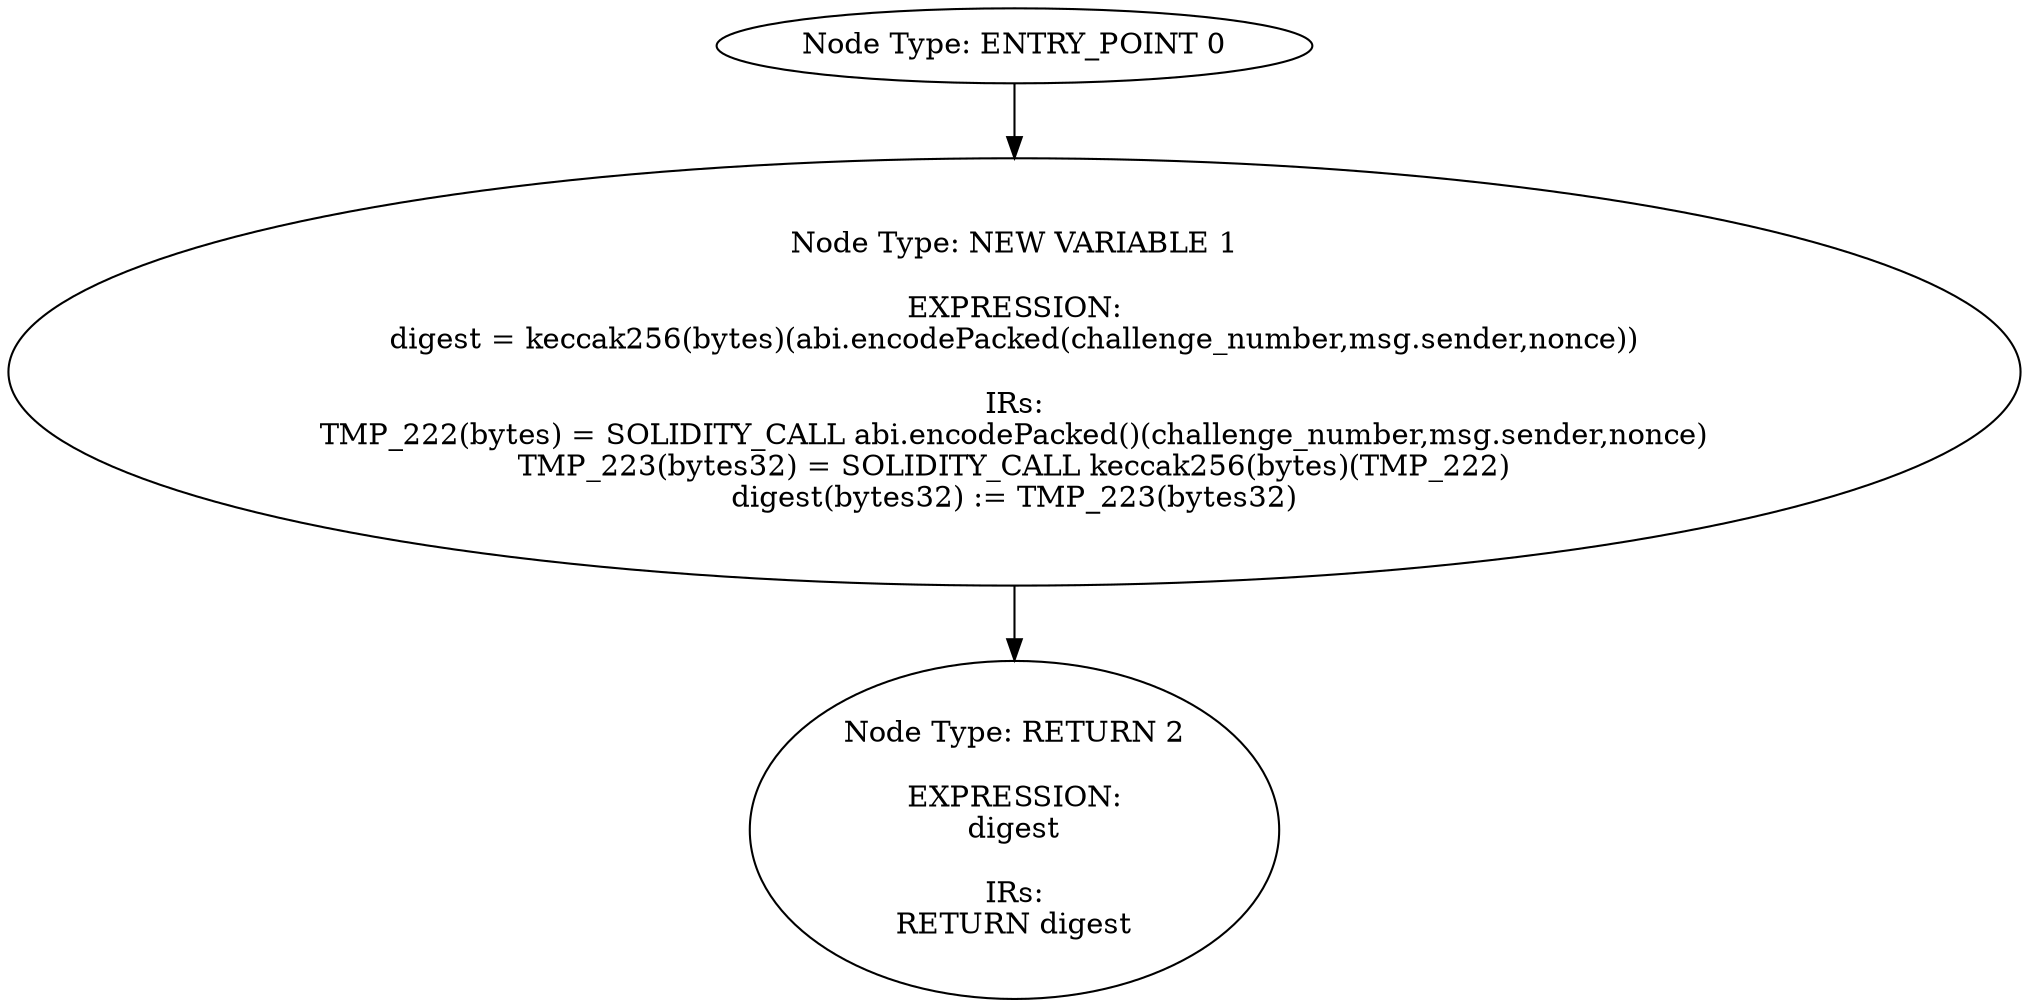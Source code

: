 digraph{
0[label="Node Type: ENTRY_POINT 0
"];
0->1;
1[label="Node Type: NEW VARIABLE 1

EXPRESSION:
digest = keccak256(bytes)(abi.encodePacked(challenge_number,msg.sender,nonce))

IRs:
TMP_222(bytes) = SOLIDITY_CALL abi.encodePacked()(challenge_number,msg.sender,nonce)
TMP_223(bytes32) = SOLIDITY_CALL keccak256(bytes)(TMP_222)
digest(bytes32) := TMP_223(bytes32)"];
1->2;
2[label="Node Type: RETURN 2

EXPRESSION:
digest

IRs:
RETURN digest"];
}
